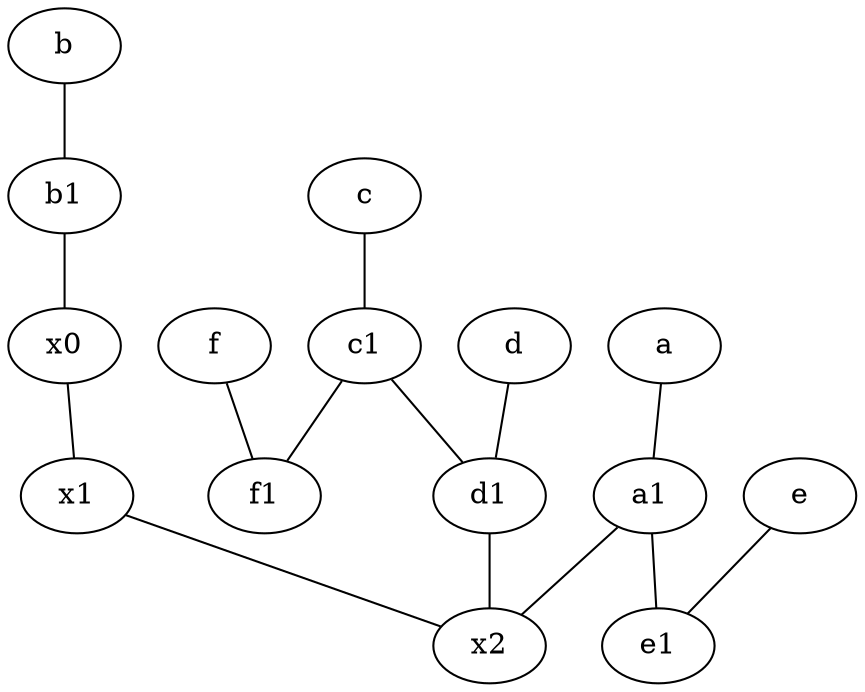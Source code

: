graph {
	node [labelfontsize=50]
	a1 [labelfontsize=50 pos="8,3!"]
	a [labelfontsize=50 pos="8,2!"]
	x2 [labelfontsize=50]
	c1 [labelfontsize=50 pos="4.5,3!"]
	f1 [labelfontsize=50 pos="3,8!"]
	x1 [labelfontsize=50]
	e1 [labelfontsize=50 pos="7,7!"]
	x0 [labelfontsize=50]
	d1 [labelfontsize=50 pos="3,5!"]
	b1 [labelfontsize=50 pos="9,4!"]
	b1 -- x0
	x1 -- x2
	c1 -- f1
	d -- d1
	c -- c1
	b -- b1
	a -- a1
	e -- e1
	f -- f1
	a1 -- e1
	d1 -- x2
	x0 -- x1
	a1 -- x2
	c1 -- d1
}
